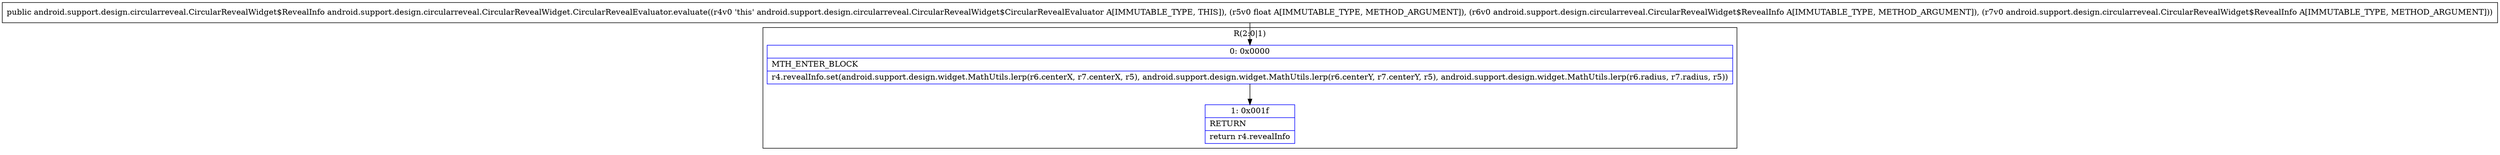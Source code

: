 digraph "CFG forandroid.support.design.circularreveal.CircularRevealWidget.CircularRevealEvaluator.evaluate(FLandroid\/support\/design\/circularreveal\/CircularRevealWidget$RevealInfo;Landroid\/support\/design\/circularreveal\/CircularRevealWidget$RevealInfo;)Landroid\/support\/design\/circularreveal\/CircularRevealWidget$RevealInfo;" {
subgraph cluster_Region_1816200260 {
label = "R(2:0|1)";
node [shape=record,color=blue];
Node_0 [shape=record,label="{0\:\ 0x0000|MTH_ENTER_BLOCK\l|r4.revealInfo.set(android.support.design.widget.MathUtils.lerp(r6.centerX, r7.centerX, r5), android.support.design.widget.MathUtils.lerp(r6.centerY, r7.centerY, r5), android.support.design.widget.MathUtils.lerp(r6.radius, r7.radius, r5))\l}"];
Node_1 [shape=record,label="{1\:\ 0x001f|RETURN\l|return r4.revealInfo\l}"];
}
MethodNode[shape=record,label="{public android.support.design.circularreveal.CircularRevealWidget$RevealInfo android.support.design.circularreveal.CircularRevealWidget.CircularRevealEvaluator.evaluate((r4v0 'this' android.support.design.circularreveal.CircularRevealWidget$CircularRevealEvaluator A[IMMUTABLE_TYPE, THIS]), (r5v0 float A[IMMUTABLE_TYPE, METHOD_ARGUMENT]), (r6v0 android.support.design.circularreveal.CircularRevealWidget$RevealInfo A[IMMUTABLE_TYPE, METHOD_ARGUMENT]), (r7v0 android.support.design.circularreveal.CircularRevealWidget$RevealInfo A[IMMUTABLE_TYPE, METHOD_ARGUMENT])) }"];
MethodNode -> Node_0;
Node_0 -> Node_1;
}

